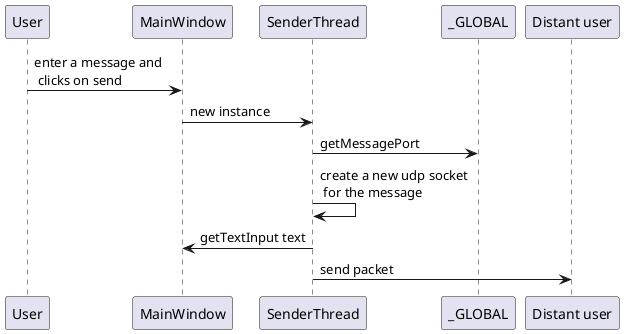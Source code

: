 @startuml
participant "User" as usr
participant "MainWindow" as main
participant "SenderThread" as st
participant "_GLOBAL" as global
participant "Distant user" as distUsr

usr -> main : enter a message and \n clicks on send
main -> st : new instance
st -> global : getMessagePort
st -> st : create a new udp socket \n for the message
st -> main : getTextInput text
st -> distUsr : send packet
@enduml